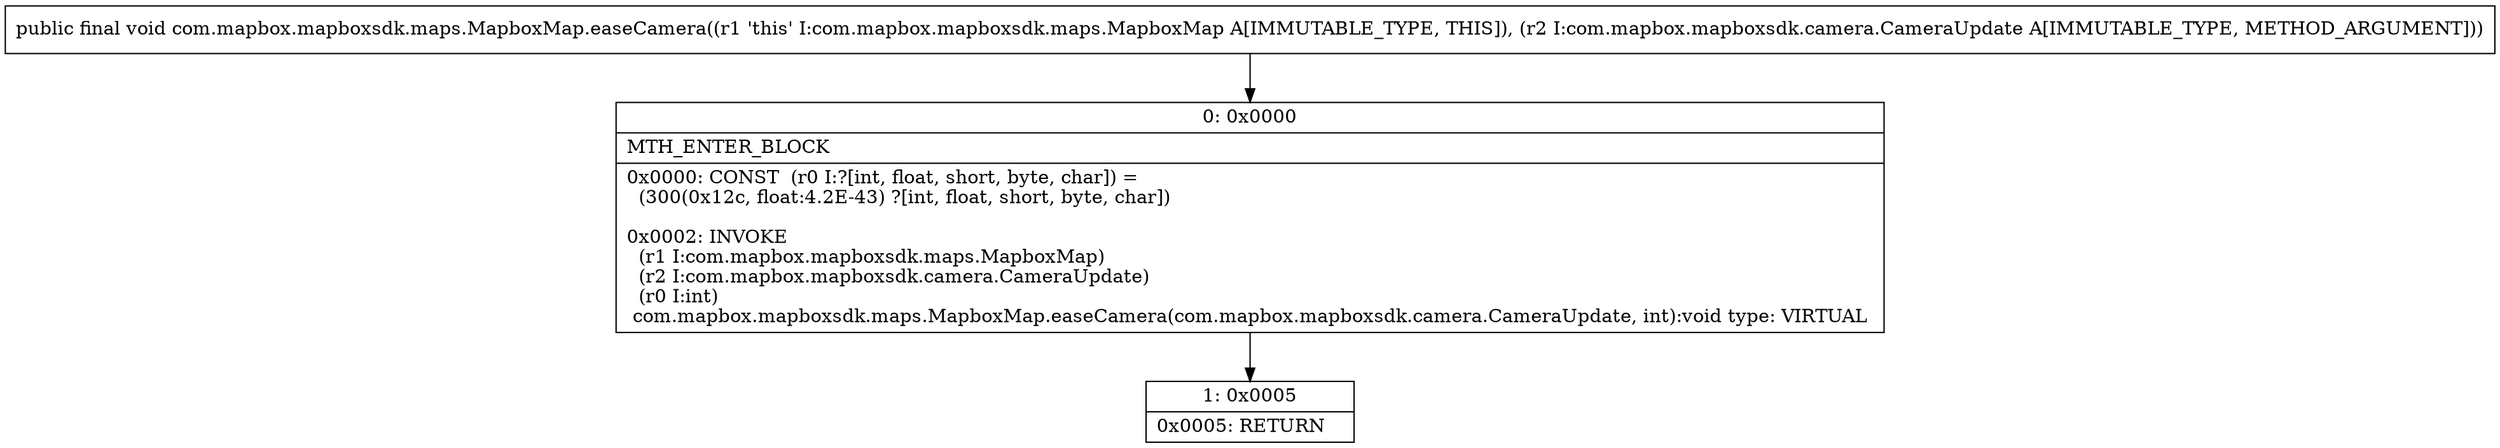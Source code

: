 digraph "CFG forcom.mapbox.mapboxsdk.maps.MapboxMap.easeCamera(Lcom\/mapbox\/mapboxsdk\/camera\/CameraUpdate;)V" {
Node_0 [shape=record,label="{0\:\ 0x0000|MTH_ENTER_BLOCK\l|0x0000: CONST  (r0 I:?[int, float, short, byte, char]) = \l  (300(0x12c, float:4.2E\-43) ?[int, float, short, byte, char])\l \l0x0002: INVOKE  \l  (r1 I:com.mapbox.mapboxsdk.maps.MapboxMap)\l  (r2 I:com.mapbox.mapboxsdk.camera.CameraUpdate)\l  (r0 I:int)\l com.mapbox.mapboxsdk.maps.MapboxMap.easeCamera(com.mapbox.mapboxsdk.camera.CameraUpdate, int):void type: VIRTUAL \l}"];
Node_1 [shape=record,label="{1\:\ 0x0005|0x0005: RETURN   \l}"];
MethodNode[shape=record,label="{public final void com.mapbox.mapboxsdk.maps.MapboxMap.easeCamera((r1 'this' I:com.mapbox.mapboxsdk.maps.MapboxMap A[IMMUTABLE_TYPE, THIS]), (r2 I:com.mapbox.mapboxsdk.camera.CameraUpdate A[IMMUTABLE_TYPE, METHOD_ARGUMENT])) }"];
MethodNode -> Node_0;
Node_0 -> Node_1;
}

